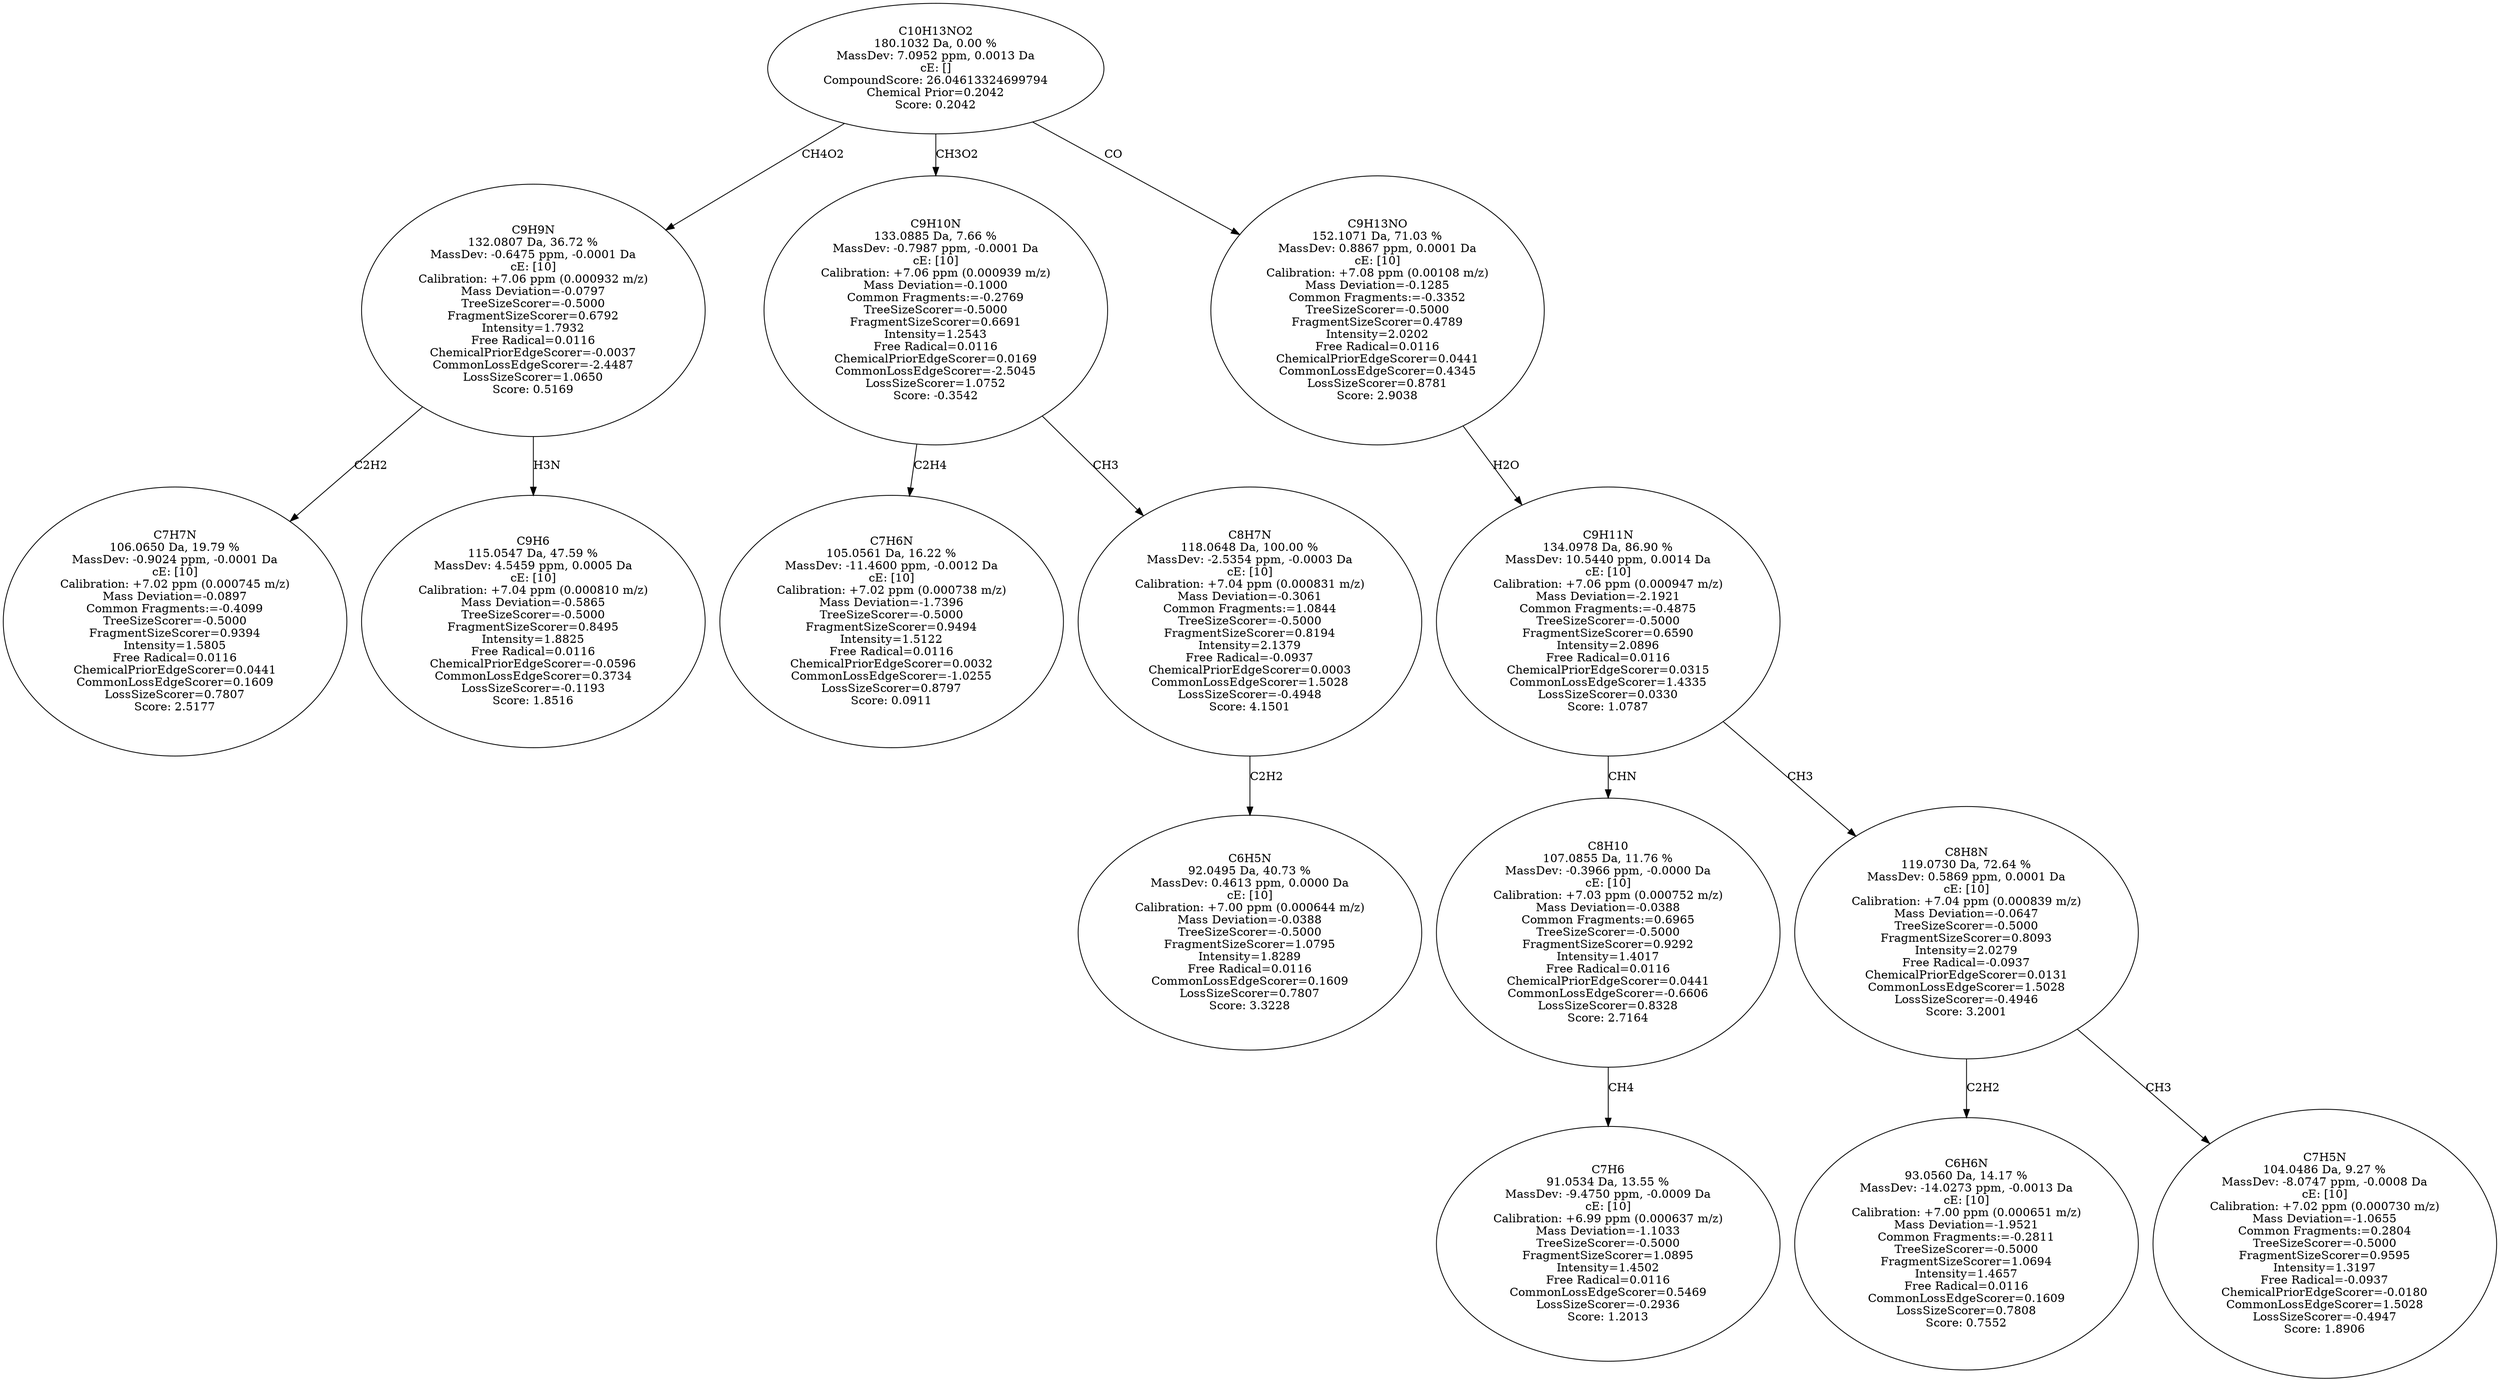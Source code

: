 strict digraph {
v1 [label="C7H7N\n106.0650 Da, 19.79 %\nMassDev: -0.9024 ppm, -0.0001 Da\ncE: [10]\nCalibration: +7.02 ppm (0.000745 m/z)\nMass Deviation=-0.0897\nCommon Fragments:=-0.4099\nTreeSizeScorer=-0.5000\nFragmentSizeScorer=0.9394\nIntensity=1.5805\nFree Radical=0.0116\nChemicalPriorEdgeScorer=0.0441\nCommonLossEdgeScorer=0.1609\nLossSizeScorer=0.7807\nScore: 2.5177"];
v2 [label="C9H6\n115.0547 Da, 47.59 %\nMassDev: 4.5459 ppm, 0.0005 Da\ncE: [10]\nCalibration: +7.04 ppm (0.000810 m/z)\nMass Deviation=-0.5865\nTreeSizeScorer=-0.5000\nFragmentSizeScorer=0.8495\nIntensity=1.8825\nFree Radical=0.0116\nChemicalPriorEdgeScorer=-0.0596\nCommonLossEdgeScorer=0.3734\nLossSizeScorer=-0.1193\nScore: 1.8516"];
v3 [label="C9H9N\n132.0807 Da, 36.72 %\nMassDev: -0.6475 ppm, -0.0001 Da\ncE: [10]\nCalibration: +7.06 ppm (0.000932 m/z)\nMass Deviation=-0.0797\nTreeSizeScorer=-0.5000\nFragmentSizeScorer=0.6792\nIntensity=1.7932\nFree Radical=0.0116\nChemicalPriorEdgeScorer=-0.0037\nCommonLossEdgeScorer=-2.4487\nLossSizeScorer=1.0650\nScore: 0.5169"];
v4 [label="C7H6N\n105.0561 Da, 16.22 %\nMassDev: -11.4600 ppm, -0.0012 Da\ncE: [10]\nCalibration: +7.02 ppm (0.000738 m/z)\nMass Deviation=-1.7396\nTreeSizeScorer=-0.5000\nFragmentSizeScorer=0.9494\nIntensity=1.5122\nFree Radical=0.0116\nChemicalPriorEdgeScorer=0.0032\nCommonLossEdgeScorer=-1.0255\nLossSizeScorer=0.8797\nScore: 0.0911"];
v5 [label="C6H5N\n92.0495 Da, 40.73 %\nMassDev: 0.4613 ppm, 0.0000 Da\ncE: [10]\nCalibration: +7.00 ppm (0.000644 m/z)\nMass Deviation=-0.0388\nTreeSizeScorer=-0.5000\nFragmentSizeScorer=1.0795\nIntensity=1.8289\nFree Radical=0.0116\nCommonLossEdgeScorer=0.1609\nLossSizeScorer=0.7807\nScore: 3.3228"];
v6 [label="C8H7N\n118.0648 Da, 100.00 %\nMassDev: -2.5354 ppm, -0.0003 Da\ncE: [10]\nCalibration: +7.04 ppm (0.000831 m/z)\nMass Deviation=-0.3061\nCommon Fragments:=1.0844\nTreeSizeScorer=-0.5000\nFragmentSizeScorer=0.8194\nIntensity=2.1379\nFree Radical=-0.0937\nChemicalPriorEdgeScorer=0.0003\nCommonLossEdgeScorer=1.5028\nLossSizeScorer=-0.4948\nScore: 4.1501"];
v7 [label="C9H10N\n133.0885 Da, 7.66 %\nMassDev: -0.7987 ppm, -0.0001 Da\ncE: [10]\nCalibration: +7.06 ppm (0.000939 m/z)\nMass Deviation=-0.1000\nCommon Fragments:=-0.2769\nTreeSizeScorer=-0.5000\nFragmentSizeScorer=0.6691\nIntensity=1.2543\nFree Radical=0.0116\nChemicalPriorEdgeScorer=0.0169\nCommonLossEdgeScorer=-2.5045\nLossSizeScorer=1.0752\nScore: -0.3542"];
v8 [label="C7H6\n91.0534 Da, 13.55 %\nMassDev: -9.4750 ppm, -0.0009 Da\ncE: [10]\nCalibration: +6.99 ppm (0.000637 m/z)\nMass Deviation=-1.1033\nTreeSizeScorer=-0.5000\nFragmentSizeScorer=1.0895\nIntensity=1.4502\nFree Radical=0.0116\nCommonLossEdgeScorer=0.5469\nLossSizeScorer=-0.2936\nScore: 1.2013"];
v9 [label="C8H10\n107.0855 Da, 11.76 %\nMassDev: -0.3966 ppm, -0.0000 Da\ncE: [10]\nCalibration: +7.03 ppm (0.000752 m/z)\nMass Deviation=-0.0388\nCommon Fragments:=0.6965\nTreeSizeScorer=-0.5000\nFragmentSizeScorer=0.9292\nIntensity=1.4017\nFree Radical=0.0116\nChemicalPriorEdgeScorer=0.0441\nCommonLossEdgeScorer=-0.6606\nLossSizeScorer=0.8328\nScore: 2.7164"];
v10 [label="C6H6N\n93.0560 Da, 14.17 %\nMassDev: -14.0273 ppm, -0.0013 Da\ncE: [10]\nCalibration: +7.00 ppm (0.000651 m/z)\nMass Deviation=-1.9521\nCommon Fragments:=-0.2811\nTreeSizeScorer=-0.5000\nFragmentSizeScorer=1.0694\nIntensity=1.4657\nFree Radical=0.0116\nCommonLossEdgeScorer=0.1609\nLossSizeScorer=0.7808\nScore: 0.7552"];
v11 [label="C7H5N\n104.0486 Da, 9.27 %\nMassDev: -8.0747 ppm, -0.0008 Da\ncE: [10]\nCalibration: +7.02 ppm (0.000730 m/z)\nMass Deviation=-1.0655\nCommon Fragments:=0.2804\nTreeSizeScorer=-0.5000\nFragmentSizeScorer=0.9595\nIntensity=1.3197\nFree Radical=-0.0937\nChemicalPriorEdgeScorer=-0.0180\nCommonLossEdgeScorer=1.5028\nLossSizeScorer=-0.4947\nScore: 1.8906"];
v12 [label="C8H8N\n119.0730 Da, 72.64 %\nMassDev: 0.5869 ppm, 0.0001 Da\ncE: [10]\nCalibration: +7.04 ppm (0.000839 m/z)\nMass Deviation=-0.0647\nTreeSizeScorer=-0.5000\nFragmentSizeScorer=0.8093\nIntensity=2.0279\nFree Radical=-0.0937\nChemicalPriorEdgeScorer=0.0131\nCommonLossEdgeScorer=1.5028\nLossSizeScorer=-0.4946\nScore: 3.2001"];
v13 [label="C9H11N\n134.0978 Da, 86.90 %\nMassDev: 10.5440 ppm, 0.0014 Da\ncE: [10]\nCalibration: +7.06 ppm (0.000947 m/z)\nMass Deviation=-2.1921\nCommon Fragments:=-0.4875\nTreeSizeScorer=-0.5000\nFragmentSizeScorer=0.6590\nIntensity=2.0896\nFree Radical=0.0116\nChemicalPriorEdgeScorer=0.0315\nCommonLossEdgeScorer=1.4335\nLossSizeScorer=0.0330\nScore: 1.0787"];
v14 [label="C9H13NO\n152.1071 Da, 71.03 %\nMassDev: 0.8867 ppm, 0.0001 Da\ncE: [10]\nCalibration: +7.08 ppm (0.00108 m/z)\nMass Deviation=-0.1285\nCommon Fragments:=-0.3352\nTreeSizeScorer=-0.5000\nFragmentSizeScorer=0.4789\nIntensity=2.0202\nFree Radical=0.0116\nChemicalPriorEdgeScorer=0.0441\nCommonLossEdgeScorer=0.4345\nLossSizeScorer=0.8781\nScore: 2.9038"];
v15 [label="C10H13NO2\n180.1032 Da, 0.00 %\nMassDev: 7.0952 ppm, 0.0013 Da\ncE: []\nCompoundScore: 26.04613324699794\nChemical Prior=0.2042\nScore: 0.2042"];
v3 -> v1 [label="C2H2"];
v3 -> v2 [label="H3N"];
v15 -> v3 [label="CH4O2"];
v7 -> v4 [label="C2H4"];
v6 -> v5 [label="C2H2"];
v7 -> v6 [label="CH3"];
v15 -> v7 [label="CH3O2"];
v9 -> v8 [label="CH4"];
v13 -> v9 [label="CHN"];
v12 -> v10 [label="C2H2"];
v12 -> v11 [label="CH3"];
v13 -> v12 [label="CH3"];
v14 -> v13 [label="H2O"];
v15 -> v14 [label="CO"];
}